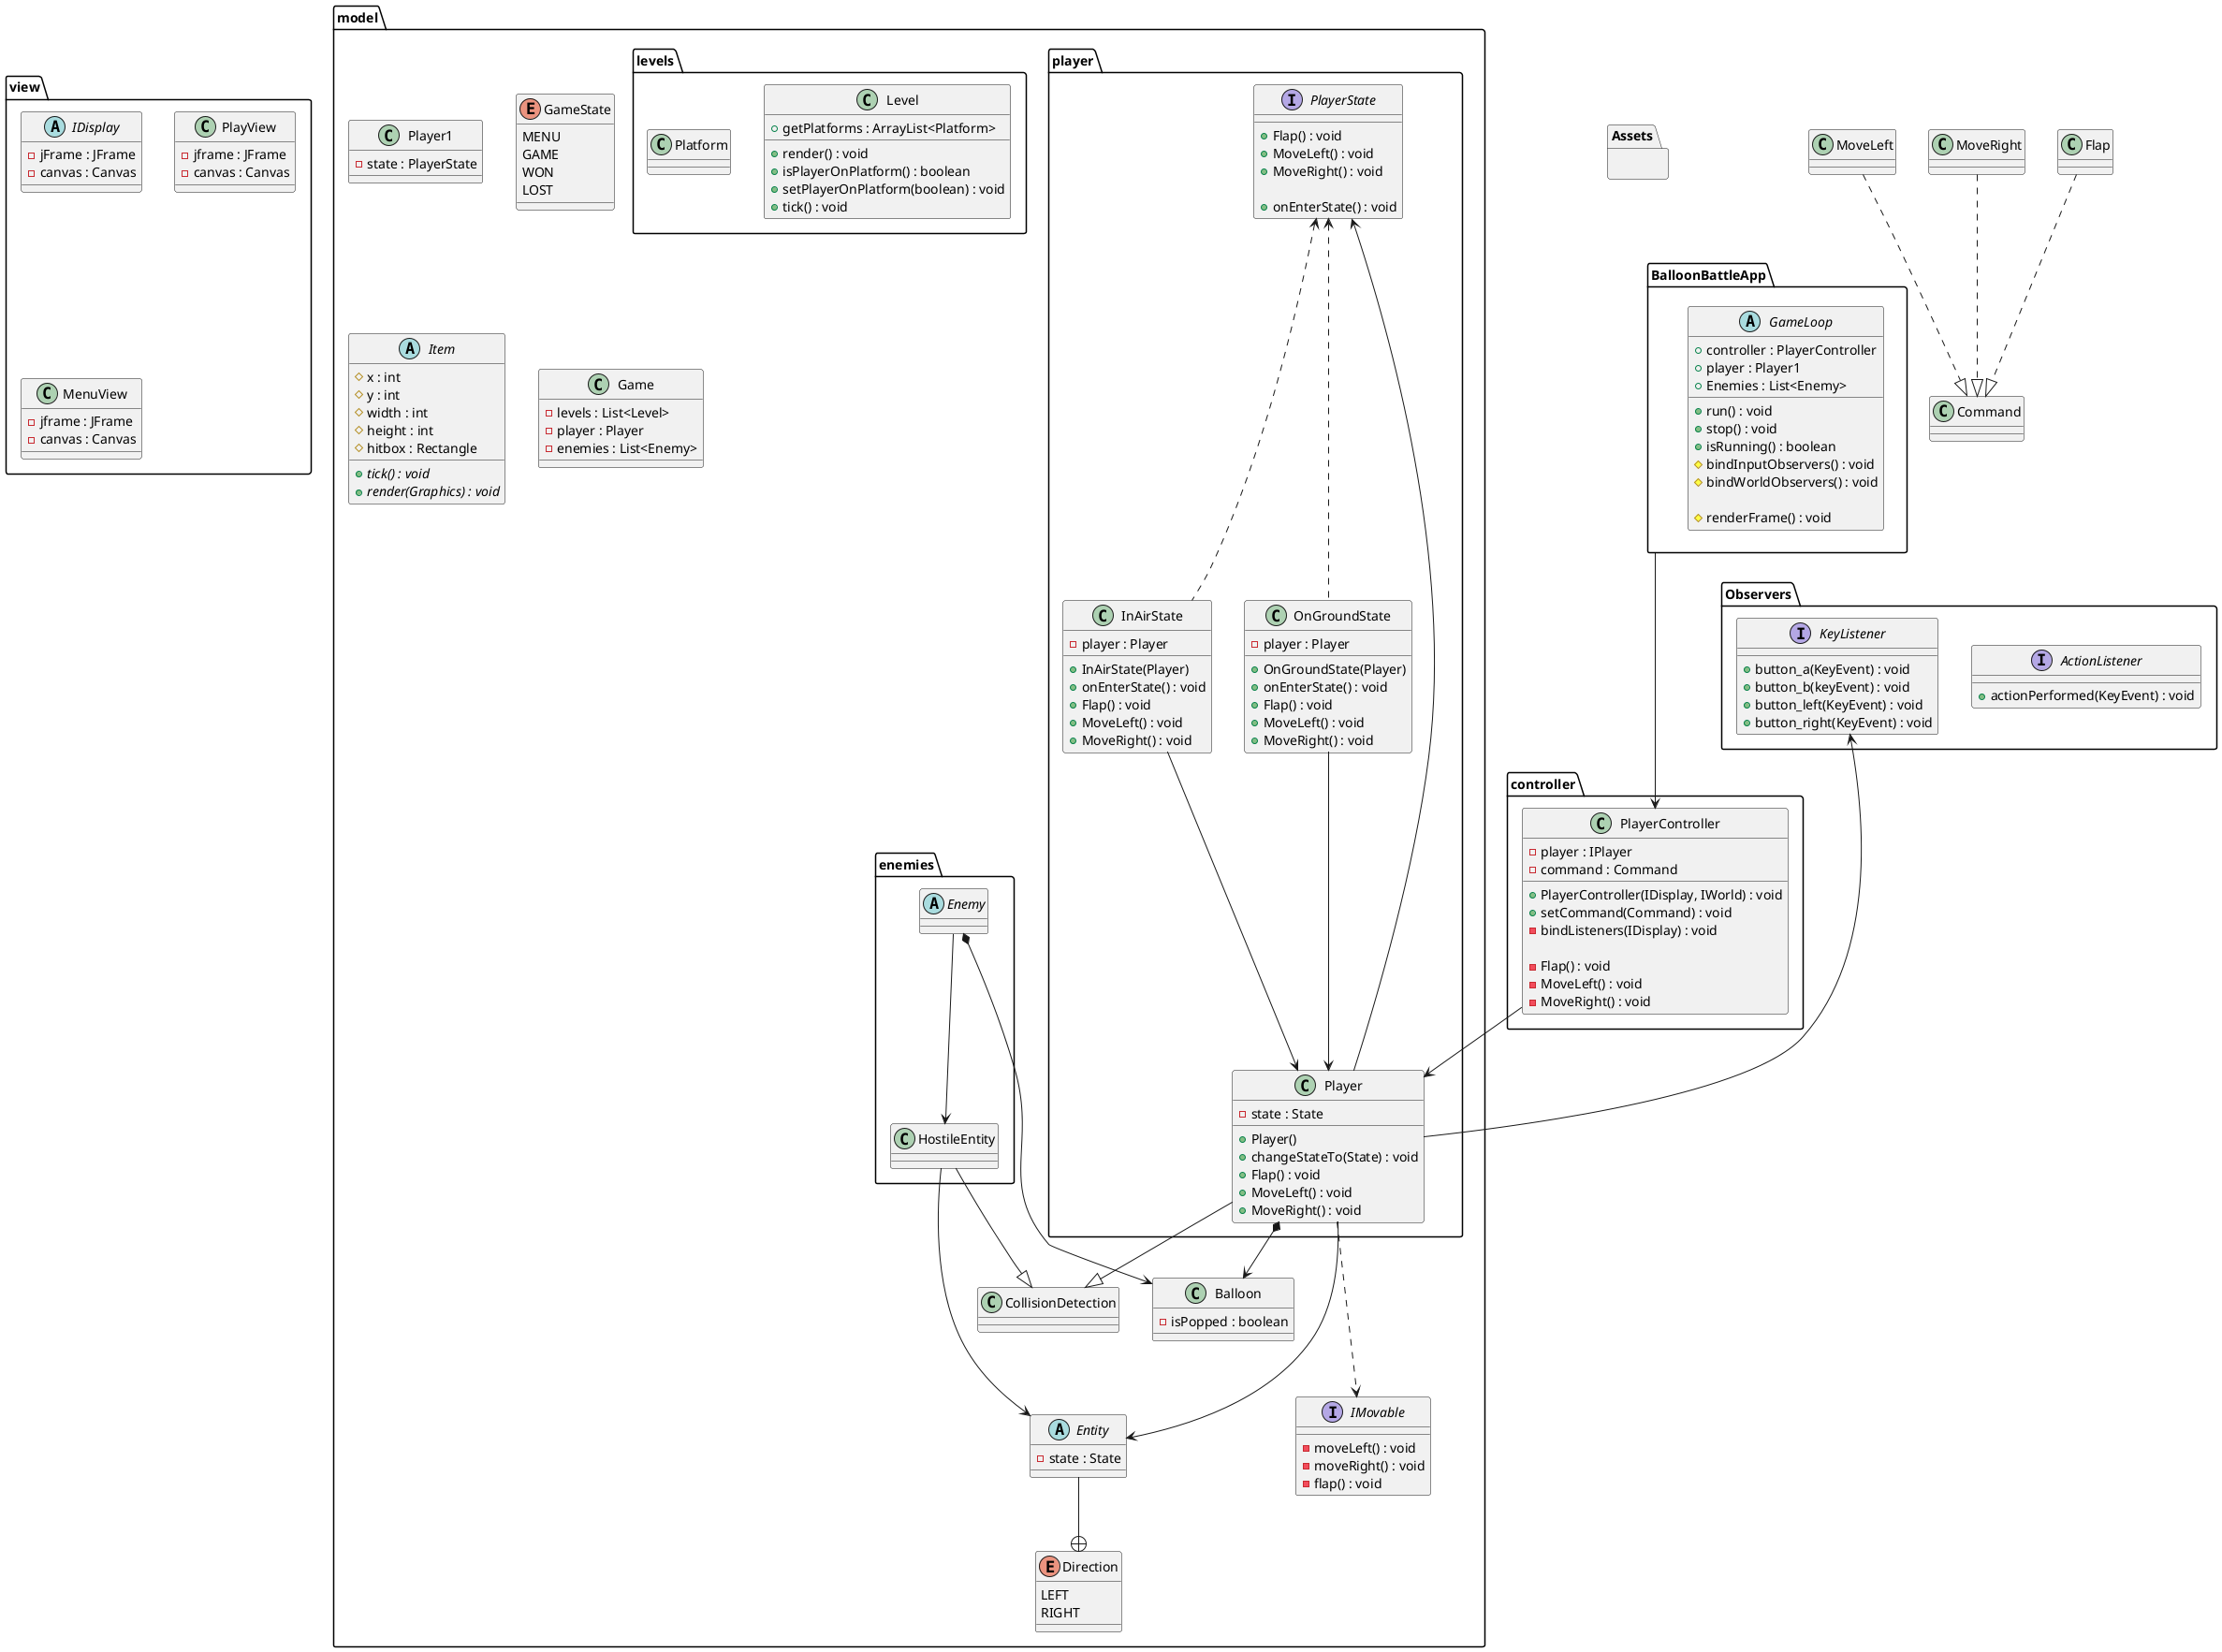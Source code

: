 @startuml
'https://plantuml.com/class-diagram

package controller {
    class PlayerController {
        -player : IPlayer
        -command : Command
        +PlayerController(IDisplay, IWorld) : void
        +setCommand(Command) : void
        -bindListeners(IDisplay) : void

        -Flap() : void
        -MoveLeft() : void
        -MoveRight() : void
    }

}

package Assets {

}


package view {

    interface IDisplay {}

    class PlayView {
        - jframe : JFrame
        - canvas : Canvas
    }

    class MenuView {
        - jframe : JFrame
        - canvas : Canvas
    }

    abstract IDisplay {
        - jFrame : JFrame
        - canvas : Canvas
    }

}



package Observers {

    interface ActionListener {
        + actionPerformed(KeyEvent) : void
    }

    interface KeyListener {
        +button_a(KeyEvent) : void
        +button_b(keyEvent) : void
        +button_left(KeyEvent) : void
        +button_right(KeyEvent) : void
    }


}

package BalloonBattleApp {
    abstract GameLoop {
        +controller : PlayerController
        +player : Player1
        +Enemies : List<Enemy>
        +run() : void
        +stop() : void
        +isRunning() : boolean
        #bindInputObservers() : void
        #bindWorldObservers() : void

        #renderFrame() : void
    }
}

package model {
    class Balloon {
        -isPopped : boolean

    }

    package player {
        class InAirState {
            -player : Player
            +InAirState(Player)
            +onEnterState() : void
            +Flap() : void
            +MoveLeft() : void
            +MoveRight() : void

        }

        class OnGroundState {
            -player : Player
            +OnGroundState(Player)
            +onEnterState() : void
            +Flap() : void
            +MoveLeft() : void
            +MoveRight() : void
        }

        interface PlayerState {
            +Flap() : void
            +MoveLeft() : void
            +MoveRight() : void

            +onEnterState() : void
        }

        class Player {
            -state : State
            +Player()
            +changeStateTo(State) : void
            +Flap() : void
            +MoveLeft() : void
            +MoveRight() : void
        }

    }


    class Player1 {
        -state : PlayerState
    }

    package enemies {

        abstract Enemy {}

        class HostileEntity {}


    }

    interface IMovable {
        -moveLeft() : void
        -moveRight() : void
        -flap() : void
    }

    Player ...> IMovable

    abstract Entity {
        - state : State

    }

    enum Direction {
        LEFT
        RIGHT
    }


    enum GameState {
        MENU
        GAME
        WON
        LOST
    }

    package levels {
        class Level {
        + render() : void
        + getPlatforms : ArrayList<Platform>
        + isPlayerOnPlatform() : boolean
        + setPlayerOnPlatform(boolean) : void
        + tick() : void
        }
            class Platform {}
    }

    abstract Item {
        # x : int
        # y : int
        # width : int
        # height : int
        # hitbox : Rectangle
        {abstract} + tick() : void
        {abstract} + render(Graphics) : void
    }

    class Game {
        - levels : List<Level>
        - player : Player
        - enemies : List<Enemy>
    }

    class CollisionDetection {

    }
}


BalloonBattleApp ---> PlayerController

PlayerController --> Player

Entity --+ Direction

Flap ..|> Command
MoveLeft ..|> Command
MoveRight ..|> Command


InAirState ---> Player
OnGroundState ---> Player

Player *--> Balloon
Player --|> CollisionDetection
HostileEntity --|> CollisionDetection

Enemy *--> Balloon

Player ---> Entity
PlayerState <-- Player

KeyListener <--- Player

PlayerState <... InAirState
PlayerState <... OnGroundState

Enemy --> HostileEntity
HostileEntity ---> Entity



@enduml